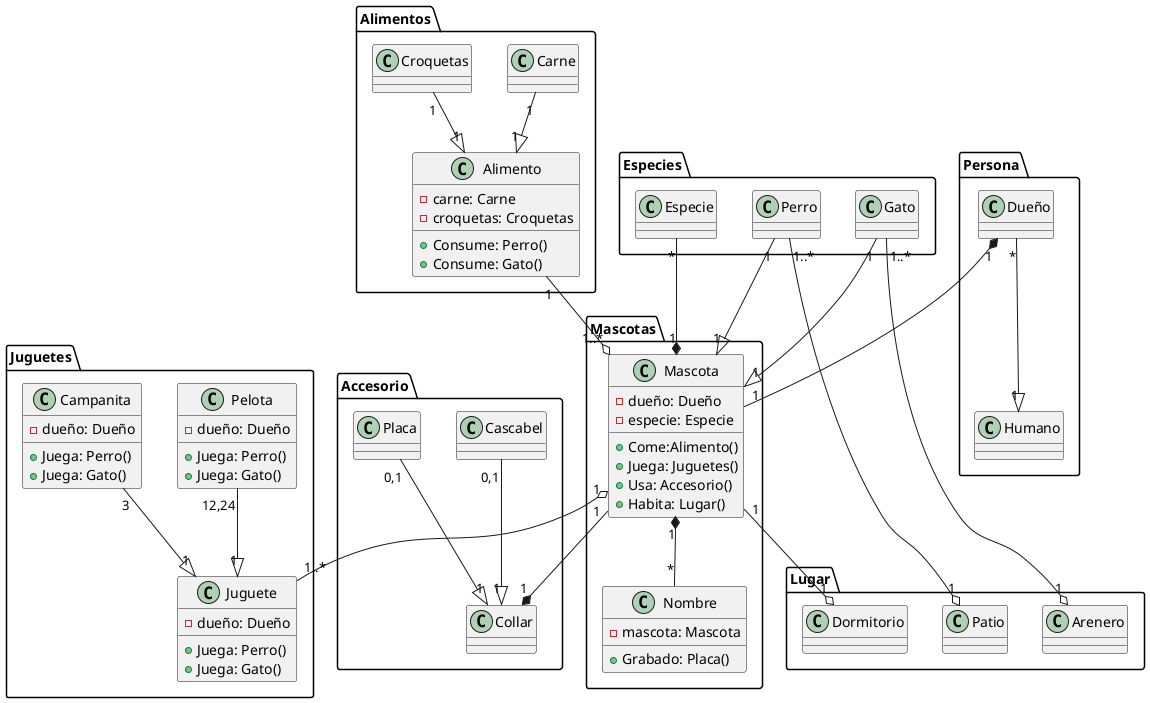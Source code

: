 @startuml mascota

package Mascotas{
class Mascota{
    -dueño: Dueño
    -especie: Especie
    +Come:Alimento()
    +Juega: Juguetes()
    +Usa: Accesorio()
    +Habita: Lugar()
}
class Nombre{
    -mascota: Mascota
    +Grabado: Placa()
}
}

package Juguetes{
class Juguete{
    -dueño: Dueño
    +Juega: Perro()
    +Juega: Gato()
}
class Pelota {
    -dueño: Dueño
    +Juega: Perro()
    +Juega: Gato()
}
class Campanita{
    -dueño: Dueño
    +Juega: Perro()
    +Juega: Gato()
}
}

package Alimentos{
class Alimento{
    -carne: Carne
    -croquetas: Croquetas
    +Consume: Perro()
    +Consume: Gato()
}
class Carne 
class Croquetas
}

package Accesorio{
class Collar
class Cascabel
class Placa 
}
 

package Especies{
class Perro 
class Gato 
class Especie
}


package Persona{
class Dueño
class Humano
}

package Lugar{
class Arenero
class Patio
class Dormitorio
}






Dueño "1" *-- "1" Mascota

Mascota "1" *-- "*" Nombre
Mascota "1" *-- "*" Especie

Dueño "*" --|> "1" Humano

Alimento "1" --o "1..*" Mascota 
Mascota "1" o-- "1..*" Juguete

Mascota "1" --o "1" Dormitorio

Gato "1" --|> "1" Mascota
Perro "1" --|> "1" Mascota

Perro "1..*" --o "1" Patio
Gato "1..*" --o "1" Arenero

Mascota "1" --* "1" Collar

Placa "0,1" --|> "1" Collar
Cascabel "0,1" --|> "1" Collar

Carne "1" --|> "1" Alimento 
Croquetas "1" --|> "1" Alimento

Pelota "12,24" --|> "1" Juguete 
Campanita "3" --|> "1" Juguete





@enduml